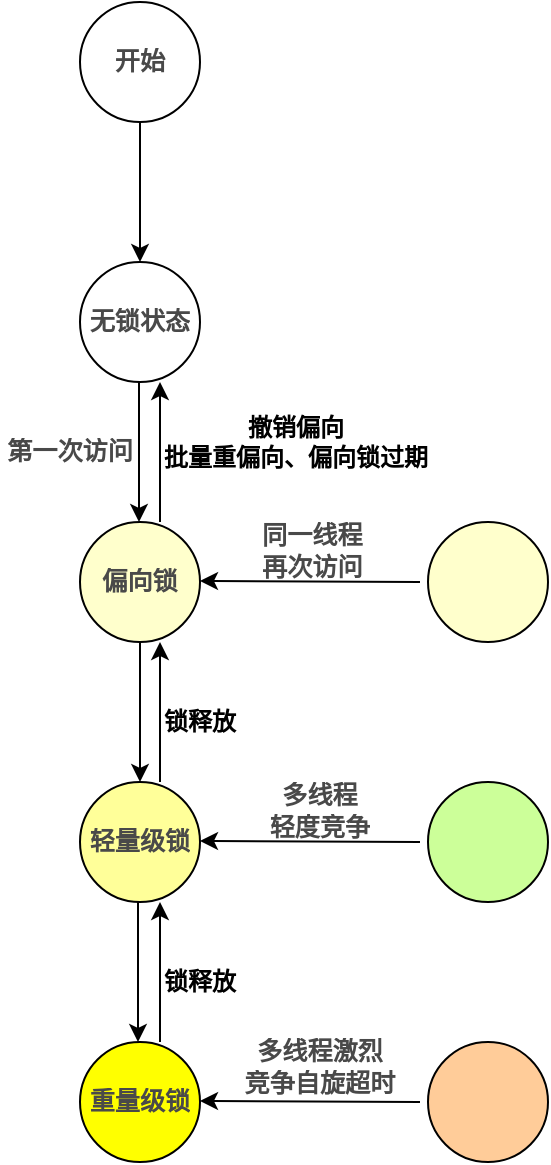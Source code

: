 <mxfile version="27.2.0">
  <diagram name="第 1 页" id="O66boy2h5BRPfjRVDl7a">
    <mxGraphModel dx="996" dy="358" grid="1" gridSize="10" guides="1" tooltips="1" connect="1" arrows="1" fold="1" page="1" pageScale="1" pageWidth="827" pageHeight="1169" math="0" shadow="0">
      <root>
        <mxCell id="0" />
        <mxCell id="1" parent="0" />
        <mxCell id="Kdo3wjxSiek9sDMraKjE-1" value="" style="ellipse;whiteSpace=wrap;html=1;aspect=fixed;fillColor=#FFFFFF;" parent="1" vertex="1">
          <mxGeometry x="180" y="110" width="60" height="60" as="geometry" />
        </mxCell>
        <mxCell id="Kdo3wjxSiek9sDMraKjE-2" value="&lt;pre style=&quot;font-family: var(--ds-font-family-code); overflow: auto; padding: calc(var(--ds-md-zoom)*8px)calc(var(--ds-md-zoom)*12px); text-wrap: wrap; word-break: break-all; color: rgb(73, 73, 73); font-size: 12.573px; text-align: start; margin-top: 0px !important; margin-bottom: 0px !important;&quot;&gt;&lt;b&gt;开始&lt;/b&gt;&lt;/pre&gt;" style="text;strokeColor=none;align=center;fillColor=none;html=1;verticalAlign=middle;whiteSpace=wrap;rounded=0;" parent="1" vertex="1">
          <mxGeometry x="190" y="130" width="40" height="20" as="geometry" />
        </mxCell>
        <mxCell id="Kdo3wjxSiek9sDMraKjE-5" value="" style="ellipse;whiteSpace=wrap;html=1;aspect=fixed;fillColor=#FFFFFF;" parent="1" vertex="1">
          <mxGeometry x="180" y="240" width="60" height="60" as="geometry" />
        </mxCell>
        <mxCell id="Kdo3wjxSiek9sDMraKjE-6" value="&lt;pre style=&quot;font-family: var(--ds-font-family-code); overflow: auto; padding: calc(var(--ds-md-zoom)*8px)calc(var(--ds-md-zoom)*12px); text-wrap: wrap; word-break: break-all; color: rgb(73, 73, 73); font-size: 12.573px; text-align: start; margin-top: 0px !important; margin-bottom: 0px !important;&quot;&gt;&lt;b&gt;无锁状态&lt;/b&gt;&lt;/pre&gt;" style="text;strokeColor=none;align=center;fillColor=none;html=1;verticalAlign=middle;whiteSpace=wrap;rounded=0;" parent="1" vertex="1">
          <mxGeometry x="180" y="255" width="60" height="30" as="geometry" />
        </mxCell>
        <mxCell id="Kdo3wjxSiek9sDMraKjE-7" value="" style="ellipse;whiteSpace=wrap;html=1;aspect=fixed;fillColor=#FFFFCC;" parent="1" vertex="1">
          <mxGeometry x="180" y="370" width="60" height="60" as="geometry" />
        </mxCell>
        <mxCell id="Kdo3wjxSiek9sDMraKjE-8" value="&lt;pre style=&quot;font-family: var(--ds-font-family-code); overflow: auto; padding: calc(var(--ds-md-zoom)*8px)calc(var(--ds-md-zoom)*12px); text-wrap: wrap; word-break: break-all; color: rgb(73, 73, 73); font-size: 12.573px; text-align: start; margin-top: 0px !important; margin-bottom: 0px !important;&quot;&gt;&lt;b&gt;偏向锁&lt;/b&gt;&lt;/pre&gt;" style="text;strokeColor=none;align=center;fillColor=none;html=1;verticalAlign=middle;whiteSpace=wrap;rounded=0;" parent="1" vertex="1">
          <mxGeometry x="180" y="385" width="60" height="30" as="geometry" />
        </mxCell>
        <mxCell id="Kdo3wjxSiek9sDMraKjE-14" value="&lt;pre style=&quot;font-family: var(--ds-font-family-code); overflow: auto; padding: calc(var(--ds-md-zoom)*8px)calc(var(--ds-md-zoom)*12px); text-wrap: wrap; word-break: break-all; color: rgb(73, 73, 73); font-size: 12.573px; text-align: start; margin-top: 0px !important; margin-bottom: 0px !important;&quot;&gt;&lt;b&gt;第一次访问&lt;/b&gt;&lt;/pre&gt;" style="text;strokeColor=none;align=center;fillColor=none;html=1;verticalAlign=middle;whiteSpace=wrap;rounded=0;" parent="1" vertex="1">
          <mxGeometry x="140" y="320" width="70" height="30" as="geometry" />
        </mxCell>
        <mxCell id="Kdo3wjxSiek9sDMraKjE-15" value="" style="ellipse;whiteSpace=wrap;html=1;aspect=fixed;fillColor=#FFFFCC;" parent="1" vertex="1">
          <mxGeometry x="354" y="370" width="60" height="60" as="geometry" />
        </mxCell>
        <mxCell id="Kdo3wjxSiek9sDMraKjE-16" value="" style="endArrow=classic;html=1;rounded=0;" parent="1" edge="1">
          <mxGeometry width="50" height="50" relative="1" as="geometry">
            <mxPoint x="350" y="400" as="sourcePoint" />
            <mxPoint x="240" y="399.5" as="targetPoint" />
          </mxGeometry>
        </mxCell>
        <mxCell id="Kdo3wjxSiek9sDMraKjE-17" value="&lt;pre style=&quot;font-family: var(--ds-font-family-code); overflow: auto; padding: calc(var(--ds-md-zoom)*8px)calc(var(--ds-md-zoom)*12px); text-wrap: wrap; word-break: break-all; color: rgb(73, 73, 73); font-size: 12.573px; text-align: start; margin-top: 0px !important; margin-bottom: 0px !important;&quot;&gt;&lt;b&gt;同一线程再次访问&lt;/b&gt;&lt;/pre&gt;" style="text;strokeColor=none;align=center;fillColor=none;html=1;verticalAlign=middle;whiteSpace=wrap;rounded=0;" parent="1" vertex="1">
          <mxGeometry x="270" y="370" width="60" height="30" as="geometry" />
        </mxCell>
        <mxCell id="Kdo3wjxSiek9sDMraKjE-18" value="" style="ellipse;whiteSpace=wrap;html=1;aspect=fixed;fillColor=#FFFF99;" parent="1" vertex="1">
          <mxGeometry x="180" y="500" width="60" height="60" as="geometry" />
        </mxCell>
        <mxCell id="Kdo3wjxSiek9sDMraKjE-19" value="" style="endArrow=classic;html=1;rounded=0;" parent="1" edge="1">
          <mxGeometry width="50" height="50" relative="1" as="geometry">
            <mxPoint x="210" y="430" as="sourcePoint" />
            <mxPoint x="210" y="500" as="targetPoint" />
          </mxGeometry>
        </mxCell>
        <mxCell id="Kdo3wjxSiek9sDMraKjE-23" value="" style="ellipse;whiteSpace=wrap;html=1;aspect=fixed;fillColor=#CCFF99;" parent="1" vertex="1">
          <mxGeometry x="354" y="500" width="60" height="60" as="geometry" />
        </mxCell>
        <mxCell id="Kdo3wjxSiek9sDMraKjE-24" value="" style="endArrow=classic;html=1;rounded=0;" parent="1" edge="1">
          <mxGeometry width="50" height="50" relative="1" as="geometry">
            <mxPoint x="350" y="530" as="sourcePoint" />
            <mxPoint x="240" y="529.5" as="targetPoint" />
          </mxGeometry>
        </mxCell>
        <mxCell id="Kdo3wjxSiek9sDMraKjE-25" value="&lt;pre style=&quot;font-family: var(--ds-font-family-code); overflow: auto; padding: calc(var(--ds-md-zoom)*8px)calc(var(--ds-md-zoom)*12px); text-wrap: wrap; word-break: break-all; color: rgb(73, 73, 73); font-size: 12.573px; text-align: start; margin-top: 0px !important; margin-bottom: 0px !important;&quot;&gt;&lt;b&gt;轻量级锁&lt;/b&gt;&lt;/pre&gt;" style="text;strokeColor=none;align=center;fillColor=none;html=1;verticalAlign=middle;whiteSpace=wrap;rounded=0;" parent="1" vertex="1">
          <mxGeometry x="180" y="515" width="60" height="30" as="geometry" />
        </mxCell>
        <mxCell id="Kdo3wjxSiek9sDMraKjE-26" value="&lt;pre style=&quot;font-family: var(--ds-font-family-code); overflow: auto; padding: calc(var(--ds-md-zoom)*8px)calc(var(--ds-md-zoom)*12px); text-wrap: wrap; word-break: break-all; color: rgb(73, 73, 73); font-size: 12.573px; margin-top: 0px !important; margin-bottom: 0px !important;&quot;&gt;&lt;b&gt;多线程&lt;/b&gt;&lt;/pre&gt;&lt;pre style=&quot;font-family: var(--ds-font-family-code); overflow: auto; padding: calc(var(--ds-md-zoom)*8px)calc(var(--ds-md-zoom)*12px); text-wrap: wrap; word-break: break-all; color: rgb(73, 73, 73); font-size: 12.573px; margin-top: 0px !important; margin-bottom: 0px !important;&quot;&gt;&lt;b&gt;轻度竞争&lt;/b&gt;&lt;/pre&gt;" style="text;strokeColor=none;align=center;fillColor=none;html=1;verticalAlign=middle;whiteSpace=wrap;rounded=0;" parent="1" vertex="1">
          <mxGeometry x="270" y="500" width="60" height="30" as="geometry" />
        </mxCell>
        <mxCell id="Kdo3wjxSiek9sDMraKjE-28" style="edgeStyle=orthogonalEdgeStyle;rounded=0;orthogonalLoop=1;jettySize=auto;html=1;exitX=0.5;exitY=1;exitDx=0;exitDy=0;" parent="1" source="Kdo3wjxSiek9sDMraKjE-26" target="Kdo3wjxSiek9sDMraKjE-26" edge="1">
          <mxGeometry relative="1" as="geometry" />
        </mxCell>
        <mxCell id="Kdo3wjxSiek9sDMraKjE-29" value="" style="ellipse;whiteSpace=wrap;html=1;aspect=fixed;fillColor=#FFFF00;" parent="1" vertex="1">
          <mxGeometry x="180" y="630" width="60" height="60" as="geometry" />
        </mxCell>
        <mxCell id="Kdo3wjxSiek9sDMraKjE-30" value="" style="endArrow=classic;html=1;rounded=0;" parent="1" edge="1">
          <mxGeometry width="50" height="50" relative="1" as="geometry">
            <mxPoint x="209" y="560" as="sourcePoint" />
            <mxPoint x="209" y="630" as="targetPoint" />
          </mxGeometry>
        </mxCell>
        <mxCell id="Kdo3wjxSiek9sDMraKjE-31" value="&lt;pre style=&quot;font-family: var(--ds-font-family-code); overflow: auto; padding: calc(var(--ds-md-zoom)*8px)calc(var(--ds-md-zoom)*12px); text-wrap: wrap; word-break: break-all; color: rgb(73, 73, 73); font-size: 12.573px; text-align: start; margin-top: 0px !important; margin-bottom: 0px !important;&quot;&gt;&lt;b&gt;重量级锁&lt;/b&gt;&lt;/pre&gt;" style="text;strokeColor=none;align=center;fillColor=none;html=1;verticalAlign=middle;whiteSpace=wrap;rounded=0;" parent="1" vertex="1">
          <mxGeometry x="180" y="645" width="60" height="30" as="geometry" />
        </mxCell>
        <mxCell id="Kdo3wjxSiek9sDMraKjE-34" value="" style="endArrow=classic;html=1;rounded=0;" parent="1" edge="1">
          <mxGeometry width="50" height="50" relative="1" as="geometry">
            <mxPoint x="350" y="660" as="sourcePoint" />
            <mxPoint x="240" y="659.5" as="targetPoint" />
          </mxGeometry>
        </mxCell>
        <mxCell id="Kdo3wjxSiek9sDMraKjE-35" value="" style="ellipse;whiteSpace=wrap;html=1;aspect=fixed;fillColor=#FFCC99;" parent="1" vertex="1">
          <mxGeometry x="354" y="630" width="60" height="60" as="geometry" />
        </mxCell>
        <mxCell id="Kdo3wjxSiek9sDMraKjE-36" value="&lt;pre style=&quot;font-family: var(--ds-font-family-code); overflow: auto; padding: calc(var(--ds-md-zoom)*8px)calc(var(--ds-md-zoom)*12px); text-wrap: wrap; word-break: break-all; color: rgb(73, 73, 73); font-size: 12.573px; margin-top: 0px !important; margin-bottom: 0px !important;&quot;&gt;&lt;b&gt;多线程激烈&lt;/b&gt;&lt;/pre&gt;&lt;pre style=&quot;font-family: var(--ds-font-family-code); overflow: auto; padding: calc(var(--ds-md-zoom)*8px)calc(var(--ds-md-zoom)*12px); text-wrap: wrap; word-break: break-all; color: rgb(73, 73, 73); font-size: 12.573px; margin-top: 0px !important; margin-bottom: 0px !important;&quot;&gt;&lt;b&gt;竞争自旋超时&lt;/b&gt;&lt;/pre&gt;" style="text;strokeColor=none;align=center;fillColor=none;html=1;verticalAlign=middle;whiteSpace=wrap;rounded=0;" parent="1" vertex="1">
          <mxGeometry x="260" y="630" width="80" height="25" as="geometry" />
        </mxCell>
        <mxCell id="Kdo3wjxSiek9sDMraKjE-37" value="" style="endArrow=classic;html=1;rounded=0;" parent="1" edge="1">
          <mxGeometry width="50" height="50" relative="1" as="geometry">
            <mxPoint x="220" y="500" as="sourcePoint" />
            <mxPoint x="220" y="430" as="targetPoint" />
          </mxGeometry>
        </mxCell>
        <mxCell id="Kdo3wjxSiek9sDMraKjE-39" value="&lt;b&gt;撤销偏向&lt;/b&gt;&lt;div&gt;&lt;b&gt;&lt;span style=&quot;background-color: transparent;&quot;&gt;批量重偏向、&lt;/span&gt;&lt;span style=&quot;background-color: transparent;&quot;&gt;偏向锁过期&lt;/span&gt;&lt;/b&gt;&lt;/div&gt;" style="text;strokeColor=none;align=center;fillColor=none;html=1;verticalAlign=middle;whiteSpace=wrap;rounded=0;" parent="1" vertex="1">
          <mxGeometry x="220" y="310" width="136" height="40" as="geometry" />
        </mxCell>
        <mxCell id="Kdo3wjxSiek9sDMraKjE-40" value="" style="endArrow=classic;html=1;rounded=0;" parent="1" edge="1">
          <mxGeometry width="50" height="50" relative="1" as="geometry">
            <mxPoint x="220" y="630" as="sourcePoint" />
            <mxPoint x="220" y="560" as="targetPoint" />
          </mxGeometry>
        </mxCell>
        <mxCell id="Kdo3wjxSiek9sDMraKjE-41" value="&lt;b&gt;锁释放&lt;/b&gt;" style="text;strokeColor=none;align=center;fillColor=none;html=1;verticalAlign=middle;whiteSpace=wrap;rounded=0;" parent="1" vertex="1">
          <mxGeometry x="220" y="590" width="40" height="20" as="geometry" />
        </mxCell>
        <mxCell id="Kdo3wjxSiek9sDMraKjE-42" value="" style="endArrow=classic;html=1;rounded=0;" parent="1" edge="1">
          <mxGeometry width="50" height="50" relative="1" as="geometry">
            <mxPoint x="220" y="370" as="sourcePoint" />
            <mxPoint x="220" y="300" as="targetPoint" />
          </mxGeometry>
        </mxCell>
        <mxCell id="Kdo3wjxSiek9sDMraKjE-43" value="" style="endArrow=classic;html=1;rounded=0;" parent="1" edge="1">
          <mxGeometry width="50" height="50" relative="1" as="geometry">
            <mxPoint x="209.5" y="300" as="sourcePoint" />
            <mxPoint x="209.5" y="370" as="targetPoint" />
          </mxGeometry>
        </mxCell>
        <mxCell id="Kdo3wjxSiek9sDMraKjE-45" value="" style="endArrow=classic;html=1;rounded=0;" parent="1" edge="1">
          <mxGeometry width="50" height="50" relative="1" as="geometry">
            <mxPoint x="210" y="170" as="sourcePoint" />
            <mxPoint x="210" y="240" as="targetPoint" />
          </mxGeometry>
        </mxCell>
        <mxCell id="Kdo3wjxSiek9sDMraKjE-46" value="&lt;b&gt;锁释放&lt;/b&gt;" style="text;strokeColor=none;align=center;fillColor=none;html=1;verticalAlign=middle;whiteSpace=wrap;rounded=0;" parent="1" vertex="1">
          <mxGeometry x="220" y="460" width="40" height="20" as="geometry" />
        </mxCell>
      </root>
    </mxGraphModel>
  </diagram>
</mxfile>
